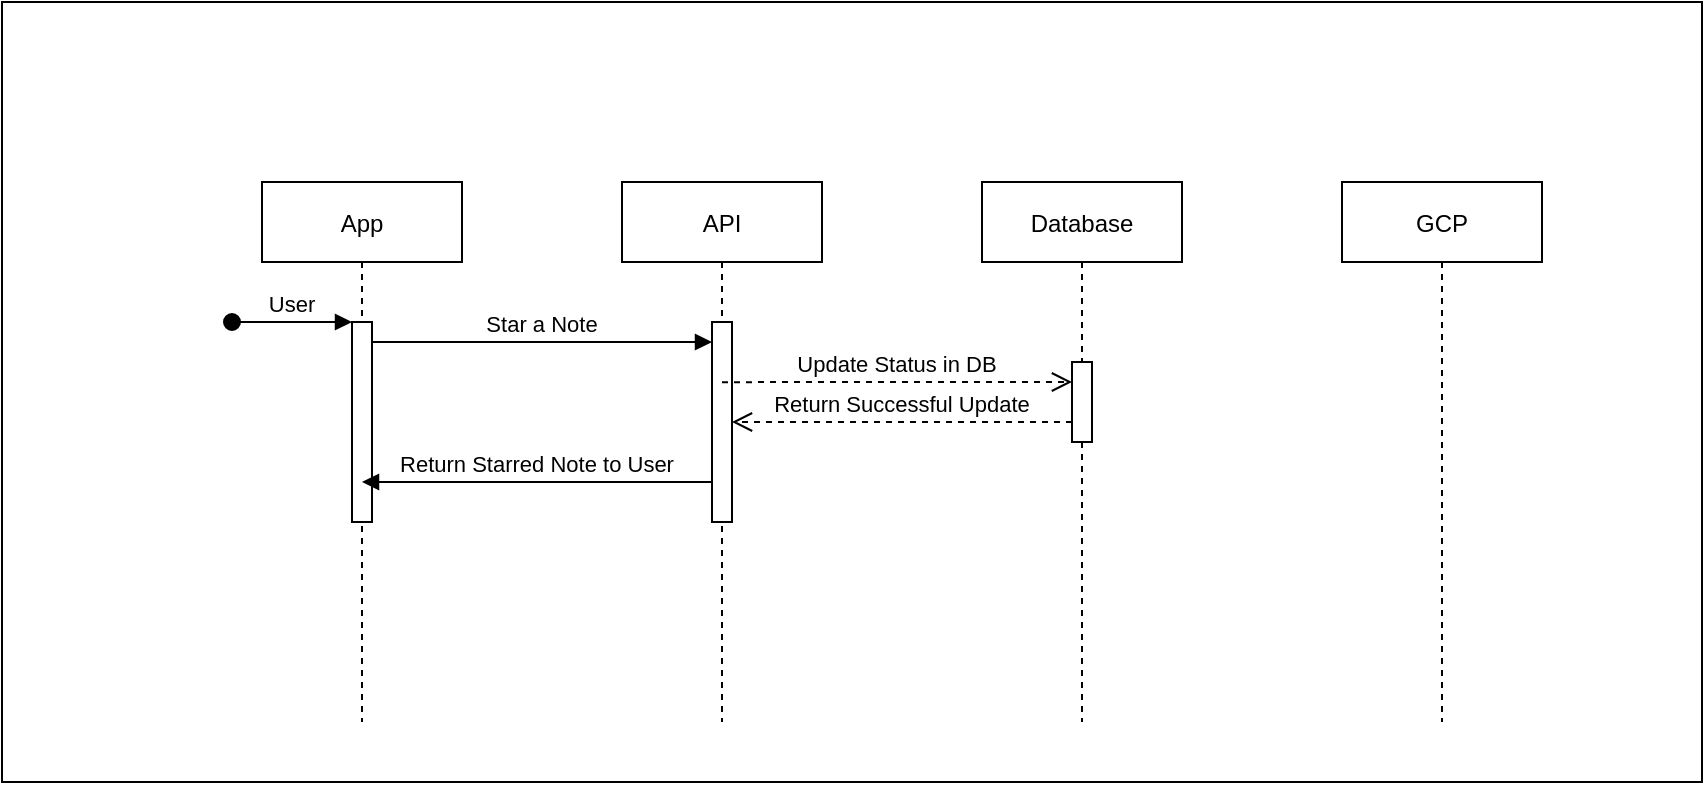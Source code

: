 <mxfile version="15.7.3" type="device"><diagram id="T0-eYZFgM7u0h0SneFUV" name="Page-1"><mxGraphModel dx="786" dy="448" grid="1" gridSize="10" guides="1" tooltips="1" connect="1" arrows="1" fold="1" page="1" pageScale="1" pageWidth="850" pageHeight="1100" math="0" shadow="0"><root><mxCell id="0"/><mxCell id="1" parent="0"/><mxCell id="qCyM8gWDgf23imYWKe1k-1" value="" style="rounded=0;whiteSpace=wrap;html=1;" vertex="1" parent="1"><mxGeometry width="850" height="390" as="geometry"/></mxCell><mxCell id="qCyM8gWDgf23imYWKe1k-2" value="App" style="shape=umlLifeline;perimeter=lifelinePerimeter;container=1;collapsible=0;recursiveResize=0;rounded=0;shadow=0;strokeWidth=1;" vertex="1" parent="1"><mxGeometry x="130" y="90" width="100" height="270" as="geometry"/></mxCell><mxCell id="qCyM8gWDgf23imYWKe1k-3" value="" style="points=[];perimeter=orthogonalPerimeter;rounded=0;shadow=0;strokeWidth=1;" vertex="1" parent="qCyM8gWDgf23imYWKe1k-2"><mxGeometry x="45" y="70" width="10" height="100" as="geometry"/></mxCell><mxCell id="qCyM8gWDgf23imYWKe1k-4" value="User" style="verticalAlign=bottom;startArrow=oval;endArrow=block;startSize=8;shadow=0;strokeWidth=1;" edge="1" parent="qCyM8gWDgf23imYWKe1k-2" target="qCyM8gWDgf23imYWKe1k-3"><mxGeometry relative="1" as="geometry"><mxPoint x="-15" y="70" as="sourcePoint"/></mxGeometry></mxCell><mxCell id="qCyM8gWDgf23imYWKe1k-5" value="API" style="shape=umlLifeline;perimeter=lifelinePerimeter;container=1;collapsible=0;recursiveResize=0;rounded=0;shadow=0;strokeWidth=1;" vertex="1" parent="1"><mxGeometry x="310" y="90" width="100" height="270" as="geometry"/></mxCell><mxCell id="qCyM8gWDgf23imYWKe1k-6" value="" style="points=[];perimeter=orthogonalPerimeter;rounded=0;shadow=0;strokeWidth=1;" vertex="1" parent="qCyM8gWDgf23imYWKe1k-5"><mxGeometry x="45" y="70" width="10" height="100" as="geometry"/></mxCell><mxCell id="qCyM8gWDgf23imYWKe1k-7" value="Star a Note" style="verticalAlign=bottom;endArrow=block;entryX=0;entryY=0;shadow=0;strokeWidth=1;" edge="1" parent="qCyM8gWDgf23imYWKe1k-5"><mxGeometry relative="1" as="geometry"><mxPoint x="-125" y="80" as="sourcePoint"/><mxPoint x="45" y="80.0" as="targetPoint"/><Array as="points"><mxPoint x="-60" y="80"/></Array></mxGeometry></mxCell><mxCell id="qCyM8gWDgf23imYWKe1k-8" value="Database" style="shape=umlLifeline;perimeter=lifelinePerimeter;container=1;collapsible=0;recursiveResize=0;rounded=0;shadow=0;strokeWidth=1;" vertex="1" parent="1"><mxGeometry x="490" y="90" width="100" height="270" as="geometry"/></mxCell><mxCell id="qCyM8gWDgf23imYWKe1k-9" value="" style="points=[];perimeter=orthogonalPerimeter;rounded=0;shadow=0;strokeWidth=1;" vertex="1" parent="qCyM8gWDgf23imYWKe1k-8"><mxGeometry x="45" y="90" width="10" height="40" as="geometry"/></mxCell><mxCell id="qCyM8gWDgf23imYWKe1k-10" value="Update Status in DB" style="verticalAlign=bottom;endArrow=open;dashed=1;endSize=8;exitX=1;exitY=0.167;shadow=0;strokeWidth=1;exitDx=0;exitDy=0;exitPerimeter=0;" edge="1" parent="qCyM8gWDgf23imYWKe1k-8"><mxGeometry relative="1" as="geometry"><mxPoint x="45" y="100" as="targetPoint"/><mxPoint x="-130" y="100.12" as="sourcePoint"/><Array as="points"><mxPoint x="-95" y="100"/><mxPoint x="5" y="100"/></Array></mxGeometry></mxCell><mxCell id="qCyM8gWDgf23imYWKe1k-11" value="GCP" style="shape=umlLifeline;perimeter=lifelinePerimeter;container=1;collapsible=0;recursiveResize=0;rounded=0;shadow=0;strokeWidth=1;" vertex="1" parent="1"><mxGeometry x="670" y="90" width="100" height="270" as="geometry"/></mxCell><mxCell id="qCyM8gWDgf23imYWKe1k-13" value="Return Successful Update" style="verticalAlign=bottom;endArrow=open;dashed=1;endSize=8;exitX=0;exitY=0.95;shadow=0;strokeWidth=1;" edge="1" parent="1"><mxGeometry relative="1" as="geometry"><mxPoint x="365" y="210.0" as="targetPoint"/><mxPoint x="535" y="210.0" as="sourcePoint"/></mxGeometry></mxCell><mxCell id="qCyM8gWDgf23imYWKe1k-14" value="Return Starred Note to User" style="verticalAlign=bottom;endArrow=block;shadow=0;strokeWidth=1;" edge="1" parent="1"><mxGeometry relative="1" as="geometry"><mxPoint x="355" y="240" as="sourcePoint"/><mxPoint x="180" y="240" as="targetPoint"/></mxGeometry></mxCell></root></mxGraphModel></diagram></mxfile>